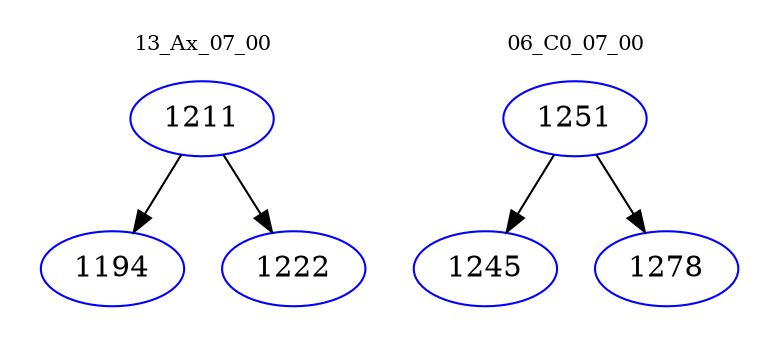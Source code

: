 digraph{
subgraph cluster_0 {
color = white
label = "13_Ax_07_00";
fontsize=10;
T0_1211 [label="1211", color="blue"]
T0_1211 -> T0_1194 [color="black"]
T0_1194 [label="1194", color="blue"]
T0_1211 -> T0_1222 [color="black"]
T0_1222 [label="1222", color="blue"]
}
subgraph cluster_1 {
color = white
label = "06_C0_07_00";
fontsize=10;
T1_1251 [label="1251", color="blue"]
T1_1251 -> T1_1245 [color="black"]
T1_1245 [label="1245", color="blue"]
T1_1251 -> T1_1278 [color="black"]
T1_1278 [label="1278", color="blue"]
}
}
